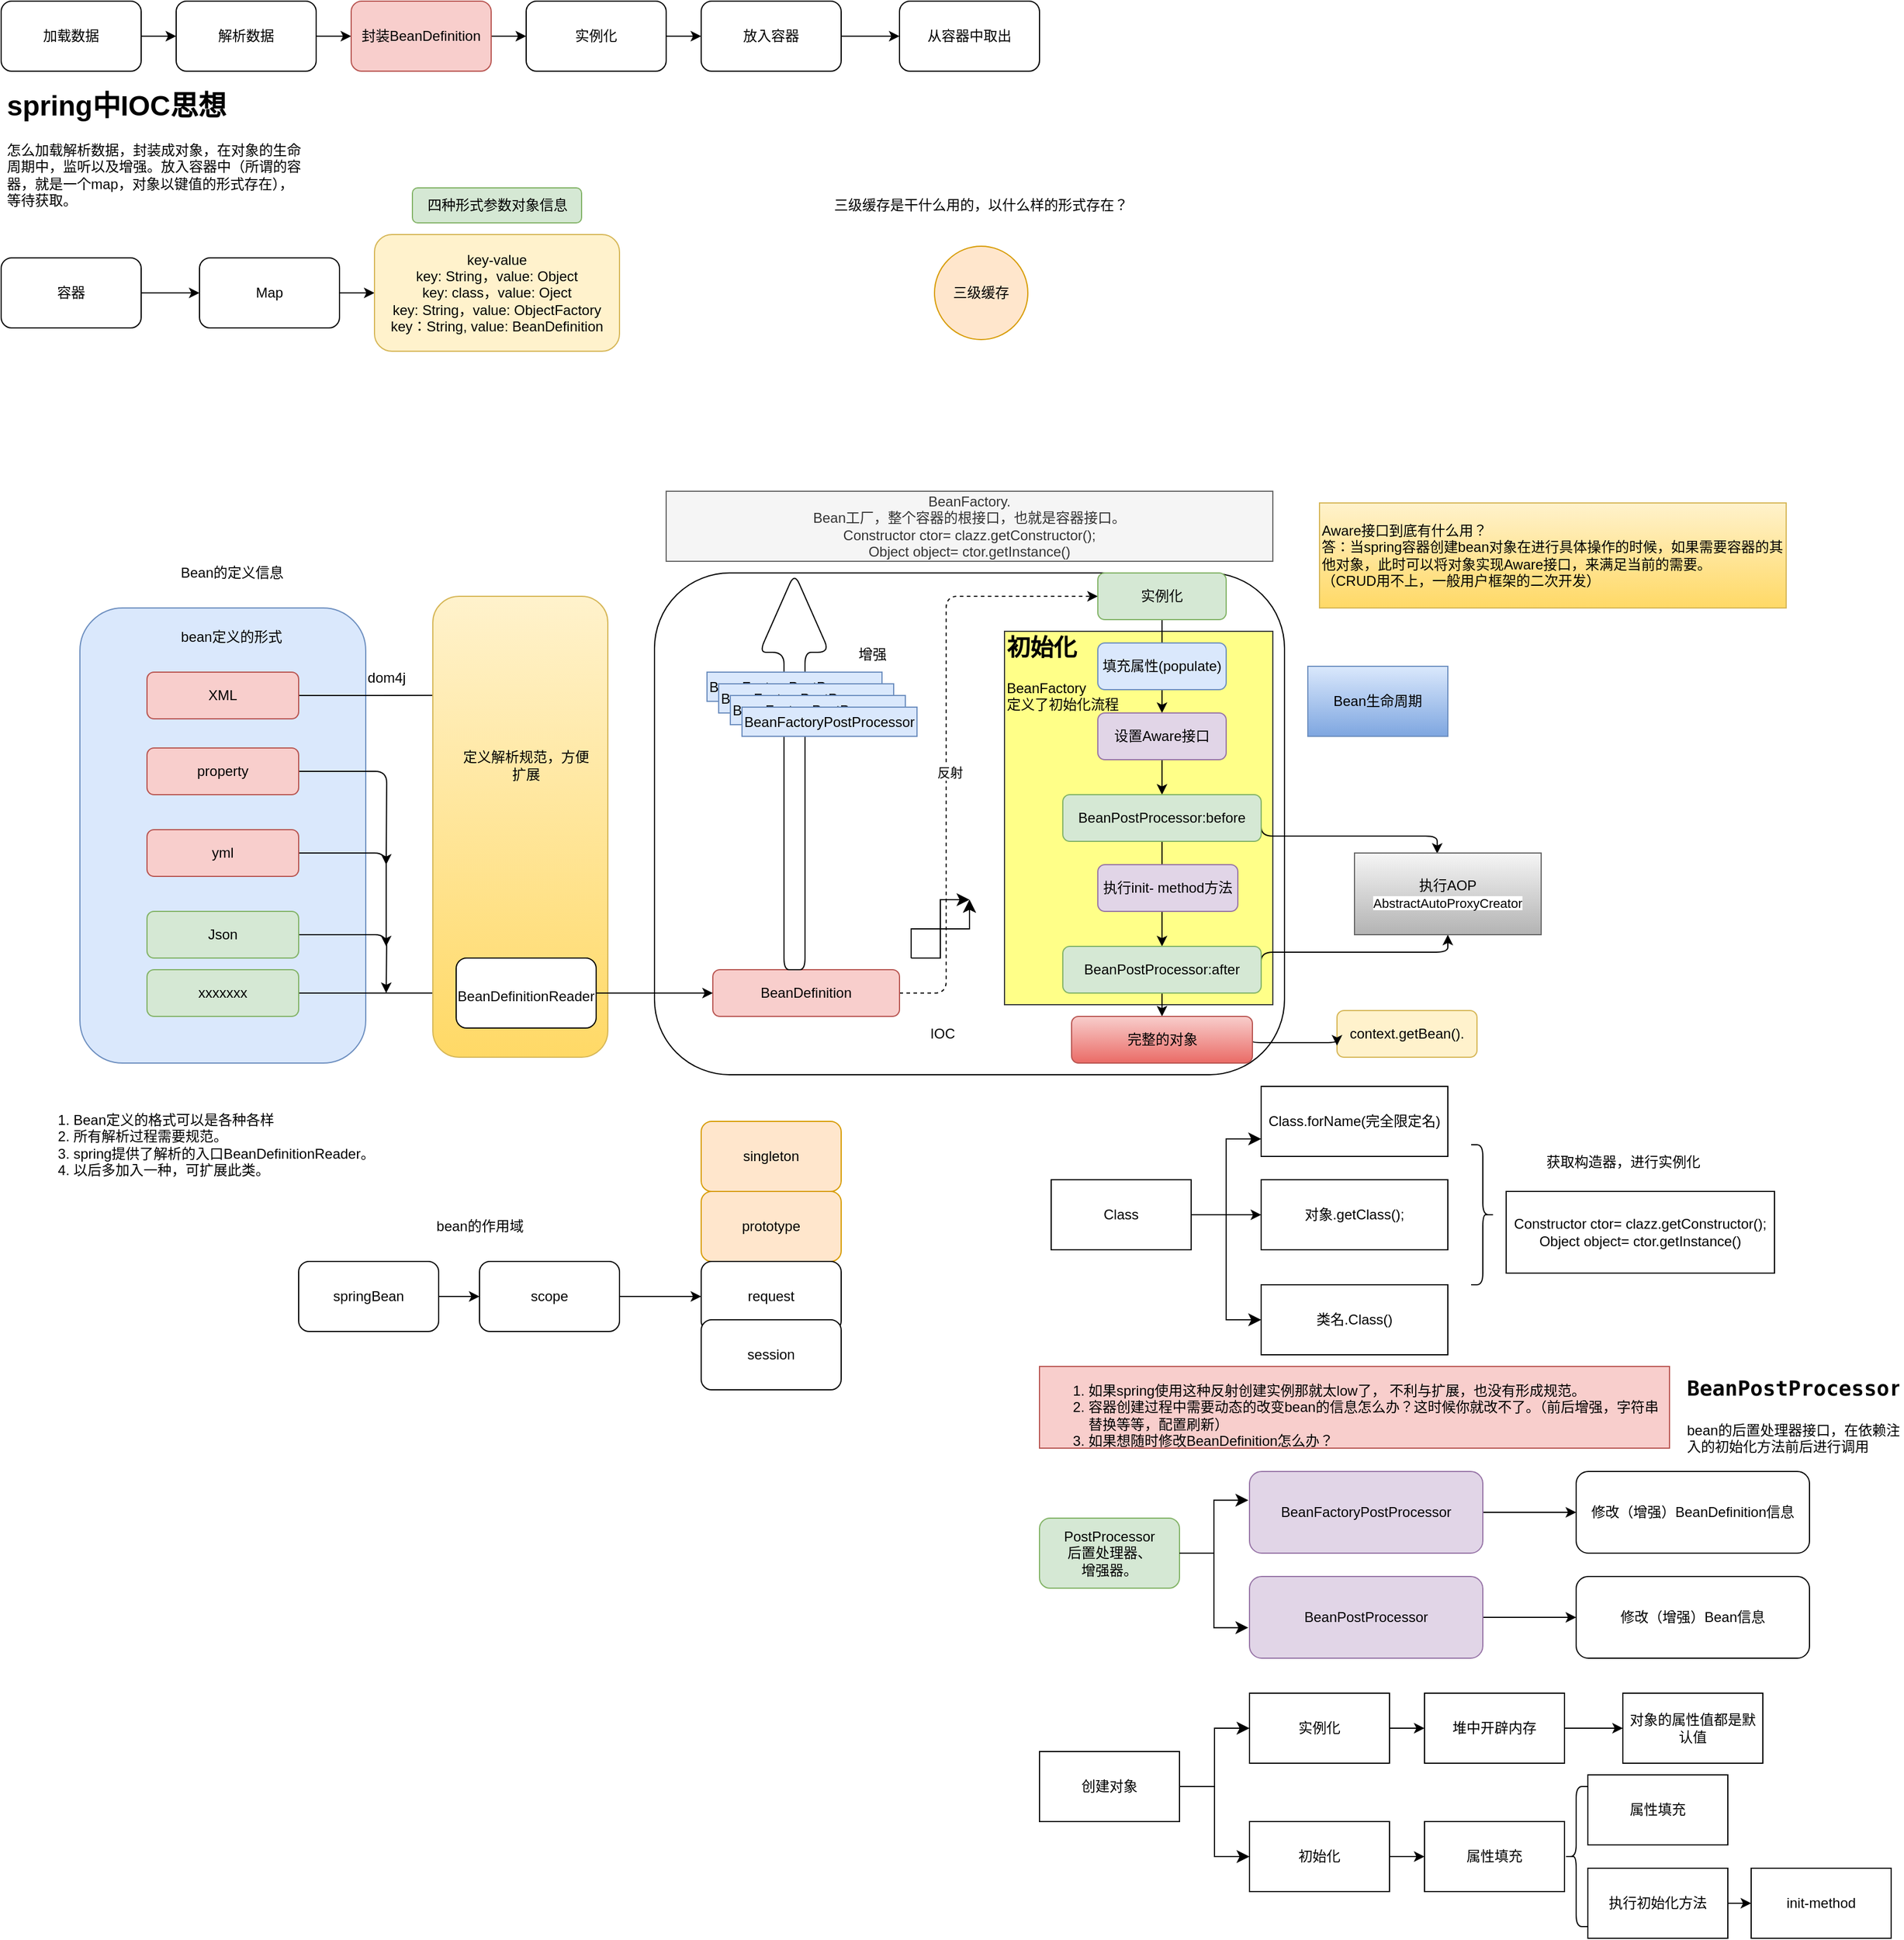 <mxfile version="21.1.1" type="github">
  <diagram id="C5RBs43oDa-KdzZeNtuy" name="Page-1">
    <mxGraphModel dx="1401" dy="937" grid="1" gridSize="10" guides="1" tooltips="1" connect="1" arrows="1" fold="1" page="1" pageScale="1" pageWidth="1654" pageHeight="2336" math="0" shadow="0">
      <root>
        <mxCell id="WIyWlLk6GJQsqaUBKTNV-0" />
        <mxCell id="WIyWlLk6GJQsqaUBKTNV-1" parent="WIyWlLk6GJQsqaUBKTNV-0" />
        <mxCell id="brJTGo-iU788ZS12ijNm-33" value="" style="rounded=1;whiteSpace=wrap;html=1;shadow=0;" vertex="1" parent="WIyWlLk6GJQsqaUBKTNV-1">
          <mxGeometry x="580" y="540" width="540" height="430" as="geometry" />
        </mxCell>
        <mxCell id="brJTGo-iU788ZS12ijNm-305" value="&lt;div style=&quot;line-height: 120%;&quot;&gt;&lt;b style=&quot;background-color: initial;&quot;&gt;&lt;font style=&quot;font-size: 20px;&quot;&gt;初始化&lt;/font&gt;&lt;/b&gt;&lt;/div&gt;&lt;div style=&quot;line-height: 120%;&quot;&gt;&lt;br&gt;&lt;/div&gt;&lt;div style=&quot;line-height: 120%;&quot;&gt;BeanFactory&lt;b style=&quot;background-color: initial;&quot;&gt;&lt;font style=&quot;font-size: 20px;&quot;&gt;&lt;br&gt;&lt;/font&gt;&lt;/b&gt;&lt;/div&gt;&lt;div style=&quot;line-height: 120%;&quot;&gt;定义了初始化流程&lt;/div&gt;" style="rounded=0;whiteSpace=wrap;html=1;fillColor=#ffff88;strokeColor=#36393d;align=left;horizontal=1;verticalAlign=top;" vertex="1" parent="WIyWlLk6GJQsqaUBKTNV-1">
          <mxGeometry x="880" y="590" width="230" height="320" as="geometry" />
        </mxCell>
        <mxCell id="brJTGo-iU788ZS12ijNm-44" value="" style="rounded=1;whiteSpace=wrap;html=1;fillColor=#dae8fc;strokeColor=#6c8ebf;arcSize=15;shadow=0;" vertex="1" parent="WIyWlLk6GJQsqaUBKTNV-1">
          <mxGeometry x="87.5" y="570" width="245" height="390" as="geometry" />
        </mxCell>
        <mxCell id="brJTGo-iU788ZS12ijNm-16" style="edgeStyle=orthogonalEdgeStyle;rounded=1;orthogonalLoop=1;jettySize=auto;html=1;exitX=1;exitY=0.5;exitDx=0;exitDy=0;entryX=0;entryY=0.5;entryDx=0;entryDy=0;" edge="1" parent="WIyWlLk6GJQsqaUBKTNV-1" source="brJTGo-iU788ZS12ijNm-10" target="brJTGo-iU788ZS12ijNm-11">
          <mxGeometry relative="1" as="geometry" />
        </mxCell>
        <mxCell id="brJTGo-iU788ZS12ijNm-10" value="加载数据" style="rounded=1;whiteSpace=wrap;html=1;" vertex="1" parent="WIyWlLk6GJQsqaUBKTNV-1">
          <mxGeometry x="20" y="50" width="120" height="60" as="geometry" />
        </mxCell>
        <mxCell id="brJTGo-iU788ZS12ijNm-17" style="edgeStyle=orthogonalEdgeStyle;rounded=1;orthogonalLoop=1;jettySize=auto;html=1;exitX=1;exitY=0.5;exitDx=0;exitDy=0;entryX=0;entryY=0.5;entryDx=0;entryDy=0;" edge="1" parent="WIyWlLk6GJQsqaUBKTNV-1" source="brJTGo-iU788ZS12ijNm-11" target="brJTGo-iU788ZS12ijNm-12">
          <mxGeometry relative="1" as="geometry" />
        </mxCell>
        <mxCell id="brJTGo-iU788ZS12ijNm-11" value="解析数据" style="rounded=1;whiteSpace=wrap;html=1;" vertex="1" parent="WIyWlLk6GJQsqaUBKTNV-1">
          <mxGeometry x="170" y="50" width="120" height="60" as="geometry" />
        </mxCell>
        <mxCell id="brJTGo-iU788ZS12ijNm-18" style="edgeStyle=orthogonalEdgeStyle;rounded=1;orthogonalLoop=1;jettySize=auto;html=1;exitX=1;exitY=0.5;exitDx=0;exitDy=0;entryX=0;entryY=0.5;entryDx=0;entryDy=0;" edge="1" parent="WIyWlLk6GJQsqaUBKTNV-1" source="brJTGo-iU788ZS12ijNm-12" target="brJTGo-iU788ZS12ijNm-13">
          <mxGeometry relative="1" as="geometry" />
        </mxCell>
        <mxCell id="brJTGo-iU788ZS12ijNm-12" value="封装BeanDefinition" style="rounded=1;whiteSpace=wrap;html=1;fillColor=#f8cecc;strokeColor=#b85450;" vertex="1" parent="WIyWlLk6GJQsqaUBKTNV-1">
          <mxGeometry x="320" y="50" width="120" height="60" as="geometry" />
        </mxCell>
        <mxCell id="brJTGo-iU788ZS12ijNm-19" style="edgeStyle=orthogonalEdgeStyle;rounded=1;orthogonalLoop=1;jettySize=auto;html=1;exitX=1;exitY=0.5;exitDx=0;exitDy=0;entryX=0;entryY=0.5;entryDx=0;entryDy=0;" edge="1" parent="WIyWlLk6GJQsqaUBKTNV-1" source="brJTGo-iU788ZS12ijNm-13" target="brJTGo-iU788ZS12ijNm-14">
          <mxGeometry relative="1" as="geometry" />
        </mxCell>
        <mxCell id="brJTGo-iU788ZS12ijNm-13" value="实例化" style="rounded=1;whiteSpace=wrap;html=1;" vertex="1" parent="WIyWlLk6GJQsqaUBKTNV-1">
          <mxGeometry x="470" y="50" width="120" height="60" as="geometry" />
        </mxCell>
        <mxCell id="brJTGo-iU788ZS12ijNm-20" style="edgeStyle=orthogonalEdgeStyle;rounded=1;orthogonalLoop=1;jettySize=auto;html=1;exitX=1;exitY=0.5;exitDx=0;exitDy=0;entryX=0;entryY=0.5;entryDx=0;entryDy=0;" edge="1" parent="WIyWlLk6GJQsqaUBKTNV-1" source="brJTGo-iU788ZS12ijNm-14" target="brJTGo-iU788ZS12ijNm-15">
          <mxGeometry relative="1" as="geometry" />
        </mxCell>
        <mxCell id="brJTGo-iU788ZS12ijNm-14" value="放入容器&lt;br&gt;" style="rounded=1;whiteSpace=wrap;html=1;" vertex="1" parent="WIyWlLk6GJQsqaUBKTNV-1">
          <mxGeometry x="620" y="50" width="120" height="60" as="geometry" />
        </mxCell>
        <mxCell id="brJTGo-iU788ZS12ijNm-15" value="从容器中取出" style="rounded=1;whiteSpace=wrap;html=1;" vertex="1" parent="WIyWlLk6GJQsqaUBKTNV-1">
          <mxGeometry x="790" y="50" width="120" height="60" as="geometry" />
        </mxCell>
        <mxCell id="brJTGo-iU788ZS12ijNm-23" value="&lt;h1&gt;spring中IOC思想&lt;/h1&gt;&lt;p&gt;怎么加载解析数据，封装成对象，在对象的生命周期中，监听以及增强。放入容器中（所谓的容器，就是一个map，对象以键值的形式存在），等待获取。&lt;/p&gt;" style="text;html=1;strokeColor=none;fillColor=none;spacing=5;spacingTop=-20;whiteSpace=wrap;overflow=hidden;rounded=1;" vertex="1" parent="WIyWlLk6GJQsqaUBKTNV-1">
          <mxGeometry x="20" y="120" width="260" height="130" as="geometry" />
        </mxCell>
        <mxCell id="brJTGo-iU788ZS12ijNm-28" style="edgeStyle=orthogonalEdgeStyle;rounded=1;orthogonalLoop=1;jettySize=auto;html=1;exitX=1;exitY=0.5;exitDx=0;exitDy=0;" edge="1" parent="WIyWlLk6GJQsqaUBKTNV-1" source="brJTGo-iU788ZS12ijNm-24" target="brJTGo-iU788ZS12ijNm-25">
          <mxGeometry relative="1" as="geometry" />
        </mxCell>
        <mxCell id="brJTGo-iU788ZS12ijNm-24" value="容器" style="rounded=1;whiteSpace=wrap;html=1;" vertex="1" parent="WIyWlLk6GJQsqaUBKTNV-1">
          <mxGeometry x="20" y="270" width="120" height="60" as="geometry" />
        </mxCell>
        <mxCell id="brJTGo-iU788ZS12ijNm-29" style="edgeStyle=orthogonalEdgeStyle;rounded=1;orthogonalLoop=1;jettySize=auto;html=1;exitX=1;exitY=0.5;exitDx=0;exitDy=0;entryX=0;entryY=0.5;entryDx=0;entryDy=0;" edge="1" parent="WIyWlLk6GJQsqaUBKTNV-1" source="brJTGo-iU788ZS12ijNm-25" target="brJTGo-iU788ZS12ijNm-26">
          <mxGeometry relative="1" as="geometry" />
        </mxCell>
        <mxCell id="brJTGo-iU788ZS12ijNm-25" value="Map" style="rounded=1;whiteSpace=wrap;html=1;" vertex="1" parent="WIyWlLk6GJQsqaUBKTNV-1">
          <mxGeometry x="190" y="270" width="120" height="60" as="geometry" />
        </mxCell>
        <mxCell id="brJTGo-iU788ZS12ijNm-26" value="key-value&lt;br&gt;key: String，value: Object&lt;br&gt;key: class，value: Oject&lt;br&gt;key: String，value: ObjectFactory&lt;br&gt;key：String, value: BeanDefinition" style="rounded=1;whiteSpace=wrap;html=1;fillColor=#fff2cc;strokeColor=#d6b656;" vertex="1" parent="WIyWlLk6GJQsqaUBKTNV-1">
          <mxGeometry x="340" y="250" width="210" height="100" as="geometry" />
        </mxCell>
        <mxCell id="brJTGo-iU788ZS12ijNm-27" value="四种形式参数对象信息" style="text;html=1;strokeColor=#82b366;fillColor=#d5e8d4;align=center;verticalAlign=middle;whiteSpace=wrap;rounded=1;" vertex="1" parent="WIyWlLk6GJQsqaUBKTNV-1">
          <mxGeometry x="372.5" y="210" width="145" height="30" as="geometry" />
        </mxCell>
        <mxCell id="brJTGo-iU788ZS12ijNm-30" value="三级缓存" style="ellipse;whiteSpace=wrap;html=1;aspect=fixed;fillColor=#ffe6cc;strokeColor=#d79b00;rounded=1;" vertex="1" parent="WIyWlLk6GJQsqaUBKTNV-1">
          <mxGeometry x="820" y="260" width="80" height="80" as="geometry" />
        </mxCell>
        <mxCell id="brJTGo-iU788ZS12ijNm-31" value="三级缓存是干什么用的，以什么样的形式存在？" style="text;html=1;strokeColor=none;fillColor=none;align=center;verticalAlign=middle;whiteSpace=wrap;rounded=1;" vertex="1" parent="WIyWlLk6GJQsqaUBKTNV-1">
          <mxGeometry x="700" y="200" width="320" height="50" as="geometry" />
        </mxCell>
        <mxCell id="brJTGo-iU788ZS12ijNm-34" value="IOC" style="text;html=1;strokeColor=none;fillColor=none;align=center;verticalAlign=middle;whiteSpace=wrap;rounded=1;strokeWidth=3;shadow=0;" vertex="1" parent="WIyWlLk6GJQsqaUBKTNV-1">
          <mxGeometry x="797" y="920" width="60" height="30" as="geometry" />
        </mxCell>
        <mxCell id="brJTGo-iU788ZS12ijNm-35" style="edgeStyle=orthogonalEdgeStyle;rounded=1;orthogonalLoop=1;jettySize=auto;html=1;exitX=0.5;exitY=1;exitDx=0;exitDy=0;shadow=0;" edge="1" parent="WIyWlLk6GJQsqaUBKTNV-1" source="brJTGo-iU788ZS12ijNm-34" target="brJTGo-iU788ZS12ijNm-34">
          <mxGeometry relative="1" as="geometry" />
        </mxCell>
        <mxCell id="brJTGo-iU788ZS12ijNm-172" style="edgeStyle=orthogonalEdgeStyle;rounded=1;orthogonalLoop=1;jettySize=auto;html=1;entryX=0.071;entryY=0.215;entryDx=0;entryDy=0;entryPerimeter=0;" edge="1" parent="WIyWlLk6GJQsqaUBKTNV-1" source="brJTGo-iU788ZS12ijNm-36" target="brJTGo-iU788ZS12ijNm-48">
          <mxGeometry relative="1" as="geometry" />
        </mxCell>
        <mxCell id="brJTGo-iU788ZS12ijNm-36" value="XML" style="rounded=1;whiteSpace=wrap;html=1;fillColor=#f8cecc;strokeColor=#b85450;shadow=0;" vertex="1" parent="WIyWlLk6GJQsqaUBKTNV-1">
          <mxGeometry x="145" y="625" width="130" height="40" as="geometry" />
        </mxCell>
        <mxCell id="brJTGo-iU788ZS12ijNm-37" value="Bean的定义信息" style="text;html=1;strokeColor=none;fillColor=none;align=center;verticalAlign=middle;whiteSpace=wrap;rounded=1;shadow=0;" vertex="1" parent="WIyWlLk6GJQsqaUBKTNV-1">
          <mxGeometry x="167.5" y="530" width="100" height="20" as="geometry" />
        </mxCell>
        <mxCell id="brJTGo-iU788ZS12ijNm-176" style="edgeStyle=orthogonalEdgeStyle;rounded=1;orthogonalLoop=1;jettySize=auto;html=1;exitX=1;exitY=0.5;exitDx=0;exitDy=0;" edge="1" parent="WIyWlLk6GJQsqaUBKTNV-1" source="brJTGo-iU788ZS12ijNm-40">
          <mxGeometry relative="1" as="geometry">
            <mxPoint x="350" y="790.0" as="targetPoint" />
          </mxGeometry>
        </mxCell>
        <mxCell id="brJTGo-iU788ZS12ijNm-40" value="property" style="rounded=1;whiteSpace=wrap;html=1;fillColor=#f8cecc;strokeColor=#b85450;shadow=0;" vertex="1" parent="WIyWlLk6GJQsqaUBKTNV-1">
          <mxGeometry x="145" y="690" width="130" height="40" as="geometry" />
        </mxCell>
        <mxCell id="brJTGo-iU788ZS12ijNm-175" style="edgeStyle=orthogonalEdgeStyle;rounded=1;orthogonalLoop=1;jettySize=auto;html=1;exitX=1;exitY=0.5;exitDx=0;exitDy=0;" edge="1" parent="WIyWlLk6GJQsqaUBKTNV-1" source="brJTGo-iU788ZS12ijNm-41">
          <mxGeometry relative="1" as="geometry">
            <mxPoint x="350" y="860" as="targetPoint" />
            <Array as="points">
              <mxPoint x="350" y="780" />
            </Array>
          </mxGeometry>
        </mxCell>
        <mxCell id="brJTGo-iU788ZS12ijNm-41" value="yml" style="rounded=1;whiteSpace=wrap;html=1;fillColor=#f8cecc;strokeColor=#b85450;shadow=0;" vertex="1" parent="WIyWlLk6GJQsqaUBKTNV-1">
          <mxGeometry x="145" y="760" width="130" height="40" as="geometry" />
        </mxCell>
        <mxCell id="brJTGo-iU788ZS12ijNm-174" style="edgeStyle=orthogonalEdgeStyle;rounded=1;orthogonalLoop=1;jettySize=auto;html=1;" edge="1" parent="WIyWlLk6GJQsqaUBKTNV-1" source="brJTGo-iU788ZS12ijNm-42">
          <mxGeometry relative="1" as="geometry">
            <mxPoint x="350" y="900" as="targetPoint" />
          </mxGeometry>
        </mxCell>
        <mxCell id="brJTGo-iU788ZS12ijNm-42" value="Json" style="rounded=1;whiteSpace=wrap;html=1;fillColor=#d5e8d4;strokeColor=#82b366;shadow=0;" vertex="1" parent="WIyWlLk6GJQsqaUBKTNV-1">
          <mxGeometry x="145" y="830" width="130" height="40" as="geometry" />
        </mxCell>
        <mxCell id="brJTGo-iU788ZS12ijNm-45" value="bean定义的形式" style="text;html=1;strokeColor=none;fillColor=none;align=center;verticalAlign=middle;whiteSpace=wrap;rounded=1;shadow=0;" vertex="1" parent="WIyWlLk6GJQsqaUBKTNV-1">
          <mxGeometry x="160" y="590" width="115" height="10" as="geometry" />
        </mxCell>
        <mxCell id="brJTGo-iU788ZS12ijNm-181" style="edgeStyle=orthogonalEdgeStyle;rounded=1;orthogonalLoop=1;jettySize=auto;html=1;exitX=1;exitY=0.5;exitDx=0;exitDy=0;" edge="1" parent="WIyWlLk6GJQsqaUBKTNV-1" source="brJTGo-iU788ZS12ijNm-46" target="brJTGo-iU788ZS12ijNm-69">
          <mxGeometry relative="1" as="geometry" />
        </mxCell>
        <mxCell id="brJTGo-iU788ZS12ijNm-46" value="xxxxxxx" style="rounded=1;whiteSpace=wrap;html=1;fillColor=#d5e8d4;strokeColor=#82b366;shadow=0;" vertex="1" parent="WIyWlLk6GJQsqaUBKTNV-1">
          <mxGeometry x="145" y="880" width="130" height="40" as="geometry" />
        </mxCell>
        <mxCell id="brJTGo-iU788ZS12ijNm-184" style="edgeStyle=orthogonalEdgeStyle;rounded=1;orthogonalLoop=1;jettySize=auto;html=1;exitX=1;exitY=0.5;exitDx=0;exitDy=0;entryX=0;entryY=0.5;entryDx=0;entryDy=0;dashed=1;" edge="1" parent="WIyWlLk6GJQsqaUBKTNV-1" source="brJTGo-iU788ZS12ijNm-47" target="brJTGo-iU788ZS12ijNm-183">
          <mxGeometry relative="1" as="geometry">
            <Array as="points">
              <mxPoint x="830" y="900" />
              <mxPoint x="830" y="560" />
            </Array>
          </mxGeometry>
        </mxCell>
        <mxCell id="brJTGo-iU788ZS12ijNm-185" value="反射" style="edgeLabel;html=1;align=center;verticalAlign=middle;resizable=0;points=[];rounded=1;" vertex="1" connectable="0" parent="brJTGo-iU788ZS12ijNm-184">
          <mxGeometry x="-0.1" y="-3" relative="1" as="geometry">
            <mxPoint as="offset" />
          </mxGeometry>
        </mxCell>
        <mxCell id="brJTGo-iU788ZS12ijNm-47" value="BeanDefinition" style="rounded=1;whiteSpace=wrap;html=1;shadow=0;fillColor=#f8cecc;strokeColor=#b85450;" vertex="1" parent="WIyWlLk6GJQsqaUBKTNV-1">
          <mxGeometry x="630" y="880" width="160" height="40" as="geometry" />
        </mxCell>
        <mxCell id="brJTGo-iU788ZS12ijNm-48" value="" style="rounded=1;whiteSpace=wrap;html=1;shadow=0;fillColor=#fff2cc;gradientColor=#ffd966;strokeColor=#d6b656;" vertex="1" parent="WIyWlLk6GJQsqaUBKTNV-1">
          <mxGeometry x="390" y="560" width="150" height="395" as="geometry" />
        </mxCell>
        <mxCell id="brJTGo-iU788ZS12ijNm-49" value="定义解析规范，方便扩展" style="text;html=1;strokeColor=none;fillColor=none;align=center;verticalAlign=middle;whiteSpace=wrap;rounded=1;shadow=0;" vertex="1" parent="WIyWlLk6GJQsqaUBKTNV-1">
          <mxGeometry x="410" y="690" width="120" height="30" as="geometry" />
        </mxCell>
        <mxCell id="brJTGo-iU788ZS12ijNm-177" style="edgeStyle=orthogonalEdgeStyle;rounded=1;orthogonalLoop=1;jettySize=auto;html=1;exitX=1;exitY=0.5;exitDx=0;exitDy=0;" edge="1" parent="WIyWlLk6GJQsqaUBKTNV-1" source="brJTGo-iU788ZS12ijNm-69" target="brJTGo-iU788ZS12ijNm-47">
          <mxGeometry relative="1" as="geometry" />
        </mxCell>
        <mxCell id="brJTGo-iU788ZS12ijNm-69" value="&lt;div style=&quot;background-color: rgb(255, 255, 255);&quot;&gt;&lt;pre style=&quot;&quot;&gt;&lt;pre style=&quot;border-color: var(--border-color);&quot;&gt;&lt;font face=&quot;Helvetica&quot; color=&quot;#080808&quot;&gt;BeanDefinitionReader&lt;/font&gt;&lt;font face=&quot;JetBrains Mono, monospace&quot; color=&quot;#080808&quot;&gt;&lt;span style=&quot;font-size: 13.5pt;&quot;&gt;&lt;br&gt;&lt;/span&gt;&lt;/font&gt;&lt;/pre&gt;&lt;/pre&gt;&lt;/div&gt;" style="rounded=1;whiteSpace=wrap;html=1;shadow=0;" vertex="1" parent="WIyWlLk6GJQsqaUBKTNV-1">
          <mxGeometry x="410" y="870" width="120" height="60" as="geometry" />
        </mxCell>
        <mxCell id="brJTGo-iU788ZS12ijNm-76" value="&lt;ol&gt;&lt;li&gt;Bean定义的格式可以是各种各样&lt;/li&gt;&lt;li&gt;所有解析过程需要规范。&lt;/li&gt;&lt;li&gt;spring提供了解析的入口BeanDefinitionReader。&lt;/li&gt;&lt;li&gt;以后多加入一种，可扩展此类。&lt;/li&gt;&lt;/ol&gt;" style="text;html=1;strokeColor=none;fillColor=none;align=left;verticalAlign=middle;whiteSpace=wrap;rounded=1;" vertex="1" parent="WIyWlLk6GJQsqaUBKTNV-1">
          <mxGeometry x="40" y="980" width="310" height="100" as="geometry" />
        </mxCell>
        <mxCell id="brJTGo-iU788ZS12ijNm-178" value="dom4j" style="text;html=1;align=center;verticalAlign=middle;resizable=0;points=[];autosize=1;strokeColor=none;fillColor=none;rounded=1;" vertex="1" parent="WIyWlLk6GJQsqaUBKTNV-1">
          <mxGeometry x="320" y="615" width="60" height="30" as="geometry" />
        </mxCell>
        <mxCell id="brJTGo-iU788ZS12ijNm-275" value="" style="edgeStyle=elbowEdgeStyle;rounded=1;orthogonalLoop=1;jettySize=auto;elbow=vertical;html=1;" edge="1" parent="WIyWlLk6GJQsqaUBKTNV-1" source="brJTGo-iU788ZS12ijNm-183" target="brJTGo-iU788ZS12ijNm-273">
          <mxGeometry relative="1" as="geometry" />
        </mxCell>
        <mxCell id="brJTGo-iU788ZS12ijNm-183" value="实例化" style="rounded=1;whiteSpace=wrap;html=1;fillColor=#d5e8d4;strokeColor=#82b366;" vertex="1" parent="WIyWlLk6GJQsqaUBKTNV-1">
          <mxGeometry x="960" y="540" width="110" height="40" as="geometry" />
        </mxCell>
        <mxCell id="brJTGo-iU788ZS12ijNm-188" value="" style="edgeStyle=orthogonalEdgeStyle;rounded=1;orthogonalLoop=1;jettySize=auto;html=1;" edge="1" parent="WIyWlLk6GJQsqaUBKTNV-1" source="brJTGo-iU788ZS12ijNm-186" target="brJTGo-iU788ZS12ijNm-187">
          <mxGeometry relative="1" as="geometry" />
        </mxCell>
        <mxCell id="brJTGo-iU788ZS12ijNm-186" value="springBean" style="rounded=1;whiteSpace=wrap;html=1;" vertex="1" parent="WIyWlLk6GJQsqaUBKTNV-1">
          <mxGeometry x="275" y="1130" width="120" height="60" as="geometry" />
        </mxCell>
        <mxCell id="brJTGo-iU788ZS12ijNm-198" value="" style="edgeStyle=elbowEdgeStyle;rounded=1;orthogonalLoop=1;jettySize=auto;elbow=vertical;html=1;" edge="1" parent="WIyWlLk6GJQsqaUBKTNV-1" source="brJTGo-iU788ZS12ijNm-187" target="brJTGo-iU788ZS12ijNm-193">
          <mxGeometry relative="1" as="geometry" />
        </mxCell>
        <mxCell id="brJTGo-iU788ZS12ijNm-187" value="scope" style="rounded=1;whiteSpace=wrap;html=1;" vertex="1" parent="WIyWlLk6GJQsqaUBKTNV-1">
          <mxGeometry x="430" y="1130" width="120" height="60" as="geometry" />
        </mxCell>
        <mxCell id="brJTGo-iU788ZS12ijNm-189" value="singleton" style="rounded=1;whiteSpace=wrap;html=1;fillColor=#ffe6cc;strokeColor=#d79b00;" vertex="1" parent="WIyWlLk6GJQsqaUBKTNV-1">
          <mxGeometry x="620" y="1010" width="120" height="60" as="geometry" />
        </mxCell>
        <mxCell id="brJTGo-iU788ZS12ijNm-191" value="prototype" style="rounded=1;whiteSpace=wrap;html=1;fillColor=#ffe6cc;strokeColor=#d79b00;" vertex="1" parent="WIyWlLk6GJQsqaUBKTNV-1">
          <mxGeometry x="620" y="1070" width="120" height="60" as="geometry" />
        </mxCell>
        <mxCell id="brJTGo-iU788ZS12ijNm-193" value="request" style="rounded=1;whiteSpace=wrap;html=1;" vertex="1" parent="WIyWlLk6GJQsqaUBKTNV-1">
          <mxGeometry x="620" y="1130" width="120" height="60" as="geometry" />
        </mxCell>
        <mxCell id="brJTGo-iU788ZS12ijNm-196" value="session" style="rounded=1;whiteSpace=wrap;html=1;" vertex="1" parent="WIyWlLk6GJQsqaUBKTNV-1">
          <mxGeometry x="620" y="1180" width="120" height="60" as="geometry" />
        </mxCell>
        <mxCell id="brJTGo-iU788ZS12ijNm-200" value="bean的作用域" style="text;html=1;align=center;verticalAlign=middle;resizable=0;points=[];autosize=1;strokeColor=none;fillColor=none;rounded=1;" vertex="1" parent="WIyWlLk6GJQsqaUBKTNV-1">
          <mxGeometry x="380" y="1085" width="100" height="30" as="geometry" />
        </mxCell>
        <mxCell id="brJTGo-iU788ZS12ijNm-213" value="BeanFactory.&lt;br&gt;Bean工厂，整个容器的根接口，也就是容器接口。&lt;br&gt;Constructor ctor= clazz.getConstructor();&lt;br style=&quot;border-color: var(--border-color);&quot;&gt;Object object= ctor.getInstance()" style="rounded=0;whiteSpace=wrap;html=1;fillColor=#f5f5f5;strokeColor=#666666;fontColor=#333333;" vertex="1" parent="WIyWlLk6GJQsqaUBKTNV-1">
          <mxGeometry x="590" y="470" width="520" height="60" as="geometry" />
        </mxCell>
        <mxCell id="brJTGo-iU788ZS12ijNm-215" value="" style="group" vertex="1" connectable="0" parent="WIyWlLk6GJQsqaUBKTNV-1">
          <mxGeometry x="910" y="980" width="630" height="310" as="geometry" />
        </mxCell>
        <mxCell id="brJTGo-iU788ZS12ijNm-204" value="Class.forName(完全限定名)" style="rounded=0;whiteSpace=wrap;html=1;" vertex="1" parent="brJTGo-iU788ZS12ijNm-215">
          <mxGeometry x="190" width="160" height="60" as="geometry" />
        </mxCell>
        <mxCell id="brJTGo-iU788ZS12ijNm-216" value="" style="group" vertex="1" connectable="0" parent="brJTGo-iU788ZS12ijNm-215">
          <mxGeometry y="50" width="630" height="260" as="geometry" />
        </mxCell>
        <mxCell id="brJTGo-iU788ZS12ijNm-201" value="Class" style="rounded=0;whiteSpace=wrap;html=1;" vertex="1" parent="brJTGo-iU788ZS12ijNm-216">
          <mxGeometry x="10" y="30" width="120" height="60" as="geometry" />
        </mxCell>
        <mxCell id="brJTGo-iU788ZS12ijNm-202" value="类名.Class()" style="rounded=0;whiteSpace=wrap;html=1;" vertex="1" parent="brJTGo-iU788ZS12ijNm-216">
          <mxGeometry x="190" y="120" width="160" height="60" as="geometry" />
        </mxCell>
        <mxCell id="brJTGo-iU788ZS12ijNm-203" value="对象.getClass();" style="rounded=0;whiteSpace=wrap;html=1;" vertex="1" parent="brJTGo-iU788ZS12ijNm-216">
          <mxGeometry x="190" y="30" width="160" height="60" as="geometry" />
        </mxCell>
        <mxCell id="brJTGo-iU788ZS12ijNm-205" style="edgeStyle=elbowEdgeStyle;rounded=1;orthogonalLoop=1;jettySize=auto;elbow=vertical;html=1;" edge="1" parent="brJTGo-iU788ZS12ijNm-216" source="brJTGo-iU788ZS12ijNm-201" target="brJTGo-iU788ZS12ijNm-203">
          <mxGeometry relative="1" as="geometry" />
        </mxCell>
        <mxCell id="brJTGo-iU788ZS12ijNm-206" value="" style="edgeStyle=elbowEdgeStyle;elbow=horizontal;endArrow=classic;html=1;curved=0;rounded=0;endSize=8;startSize=8;entryX=0;entryY=0.75;entryDx=0;entryDy=0;" edge="1" parent="brJTGo-iU788ZS12ijNm-216" target="brJTGo-iU788ZS12ijNm-204">
          <mxGeometry width="50" height="50" relative="1" as="geometry">
            <mxPoint x="130" y="60" as="sourcePoint" />
            <mxPoint x="180" y="10" as="targetPoint" />
          </mxGeometry>
        </mxCell>
        <mxCell id="brJTGo-iU788ZS12ijNm-207" value="" style="edgeStyle=elbowEdgeStyle;elbow=horizontal;endArrow=classic;html=1;curved=0;rounded=0;endSize=8;startSize=8;entryX=0;entryY=0.5;entryDx=0;entryDy=0;" edge="1" parent="brJTGo-iU788ZS12ijNm-216" target="brJTGo-iU788ZS12ijNm-202">
          <mxGeometry width="50" height="50" relative="1" as="geometry">
            <mxPoint x="130" y="60" as="sourcePoint" />
            <mxPoint x="180" y="10" as="targetPoint" />
          </mxGeometry>
        </mxCell>
        <mxCell id="brJTGo-iU788ZS12ijNm-208" value="" style="shape=curlyBracket;whiteSpace=wrap;html=1;rounded=1;flipH=1;labelPosition=right;verticalLabelPosition=middle;align=left;verticalAlign=middle;" vertex="1" parent="brJTGo-iU788ZS12ijNm-216">
          <mxGeometry x="370" width="20" height="120" as="geometry" />
        </mxCell>
        <mxCell id="brJTGo-iU788ZS12ijNm-209" value="Constructor ctor= clazz.getConstructor();&lt;br&gt;Object object= ctor.getInstance()" style="rounded=0;whiteSpace=wrap;html=1;" vertex="1" parent="brJTGo-iU788ZS12ijNm-216">
          <mxGeometry x="400" y="40" width="230" height="70" as="geometry" />
        </mxCell>
        <mxCell id="brJTGo-iU788ZS12ijNm-210" value="获取构造器，进行实例化" style="text;html=1;align=center;verticalAlign=middle;resizable=0;points=[];autosize=1;strokeColor=none;fillColor=none;" vertex="1" parent="brJTGo-iU788ZS12ijNm-216">
          <mxGeometry x="420" width="160" height="30" as="geometry" />
        </mxCell>
        <mxCell id="brJTGo-iU788ZS12ijNm-212" value="&lt;div style=&quot;&quot;&gt;&lt;br&gt;&lt;/div&gt;&lt;ol style=&quot;border-color: var(--border-color);&quot;&gt;&lt;li style=&quot;border-color: var(--border-color);&quot;&gt;如果spring使用这种反射创建实例那就太low了， 不利与扩展，也没有形成规范。&lt;/li&gt;&lt;li style=&quot;border-color: var(--border-color);&quot;&gt;容器创建过程中需要动态的改变bean的信息怎么办？这时候你就改不了。（前后增强，字符串替换等等，配置刷新）&lt;/li&gt;&lt;li style=&quot;border-color: var(--border-color);&quot;&gt;如果想随时修改BeanDefinition怎么办？&lt;/li&gt;&lt;/ol&gt;" style="rounded=0;whiteSpace=wrap;html=1;align=left;fillColor=#f8cecc;strokeColor=#b85450;" vertex="1" parent="brJTGo-iU788ZS12ijNm-216">
          <mxGeometry y="190" width="540" height="70" as="geometry" />
        </mxCell>
        <mxCell id="brJTGo-iU788ZS12ijNm-219" value="&lt;h1&gt;&lt;div style=&quot;background-color:#ffffff;color:#080808;font-family:&#39;JetBrains Mono&#39;,monospace;font-size:13.5pt;&quot;&gt;&lt;pre&gt;BeanPostProcessor&lt;/pre&gt;&lt;/div&gt;&lt;/h1&gt;&lt;p&gt;bean的后置处理器接口，在依赖注入的初始化方法前后进行调用&lt;/p&gt;" style="text;html=1;strokeColor=none;fillColor=none;spacing=5;spacingTop=-20;whiteSpace=wrap;overflow=hidden;rounded=0;" vertex="1" parent="WIyWlLk6GJQsqaUBKTNV-1">
          <mxGeometry x="1460" y="1220" width="190" height="120" as="geometry" />
        </mxCell>
        <mxCell id="brJTGo-iU788ZS12ijNm-222" value="PostProcessor&lt;br&gt;后置处理器、&lt;br&gt;增强器。" style="rounded=1;whiteSpace=wrap;html=1;fillColor=#d5e8d4;strokeColor=#82b366;" vertex="1" parent="WIyWlLk6GJQsqaUBKTNV-1">
          <mxGeometry x="910" y="1350" width="120" height="60" as="geometry" />
        </mxCell>
        <mxCell id="brJTGo-iU788ZS12ijNm-232" value="" style="edgeStyle=elbowEdgeStyle;rounded=1;orthogonalLoop=1;jettySize=auto;elbow=vertical;html=1;" edge="1" parent="WIyWlLk6GJQsqaUBKTNV-1" source="brJTGo-iU788ZS12ijNm-223" target="brJTGo-iU788ZS12ijNm-231">
          <mxGeometry relative="1" as="geometry" />
        </mxCell>
        <mxCell id="brJTGo-iU788ZS12ijNm-223" value="BeanFactoryPostProcessor&lt;br&gt;" style="rounded=1;whiteSpace=wrap;html=1;fillColor=#e1d5e7;strokeColor=#9673a6;" vertex="1" parent="WIyWlLk6GJQsqaUBKTNV-1">
          <mxGeometry x="1090" y="1310" width="200" height="70" as="geometry" />
        </mxCell>
        <mxCell id="brJTGo-iU788ZS12ijNm-234" value="" style="edgeStyle=elbowEdgeStyle;rounded=1;orthogonalLoop=1;jettySize=auto;elbow=vertical;html=1;" edge="1" parent="WIyWlLk6GJQsqaUBKTNV-1" source="brJTGo-iU788ZS12ijNm-224" target="brJTGo-iU788ZS12ijNm-233">
          <mxGeometry relative="1" as="geometry" />
        </mxCell>
        <mxCell id="brJTGo-iU788ZS12ijNm-224" value="BeanPostProcessor" style="rounded=1;whiteSpace=wrap;html=1;fillColor=#e1d5e7;strokeColor=#9673a6;" vertex="1" parent="WIyWlLk6GJQsqaUBKTNV-1">
          <mxGeometry x="1090" y="1400" width="200" height="70" as="geometry" />
        </mxCell>
        <mxCell id="brJTGo-iU788ZS12ijNm-227" value="" style="edgeStyle=elbowEdgeStyle;elbow=horizontal;endArrow=classic;html=1;curved=0;rounded=0;endSize=8;startSize=8;entryX=-0.005;entryY=0.352;entryDx=0;entryDy=0;entryPerimeter=0;" edge="1" parent="WIyWlLk6GJQsqaUBKTNV-1" target="brJTGo-iU788ZS12ijNm-223">
          <mxGeometry width="50" height="50" relative="1" as="geometry">
            <mxPoint x="1030" y="1380" as="sourcePoint" />
            <mxPoint x="1080" y="1330" as="targetPoint" />
          </mxGeometry>
        </mxCell>
        <mxCell id="brJTGo-iU788ZS12ijNm-228" value="" style="edgeStyle=elbowEdgeStyle;elbow=horizontal;endArrow=classic;html=1;curved=0;rounded=0;endSize=8;startSize=8;entryX=-0.005;entryY=0.626;entryDx=0;entryDy=0;entryPerimeter=0;" edge="1" parent="WIyWlLk6GJQsqaUBKTNV-1" target="brJTGo-iU788ZS12ijNm-224">
          <mxGeometry width="50" height="50" relative="1" as="geometry">
            <mxPoint x="1030" y="1380" as="sourcePoint" />
            <mxPoint x="1080" y="1330" as="targetPoint" />
          </mxGeometry>
        </mxCell>
        <mxCell id="brJTGo-iU788ZS12ijNm-231" value="修改（增强）BeanDefinition信息" style="rounded=1;whiteSpace=wrap;html=1;" vertex="1" parent="WIyWlLk6GJQsqaUBKTNV-1">
          <mxGeometry x="1370" y="1310" width="200" height="70" as="geometry" />
        </mxCell>
        <mxCell id="brJTGo-iU788ZS12ijNm-233" value="修改（增强）Bean信息" style="rounded=1;whiteSpace=wrap;html=1;" vertex="1" parent="WIyWlLk6GJQsqaUBKTNV-1">
          <mxGeometry x="1370" y="1400" width="200" height="70" as="geometry" />
        </mxCell>
        <mxCell id="brJTGo-iU788ZS12ijNm-238" value="" style="shape=singleArrow;direction=north;whiteSpace=wrap;html=1;rounded=1;" vertex="1" parent="WIyWlLk6GJQsqaUBKTNV-1">
          <mxGeometry x="670" y="540" width="60" height="340" as="geometry" />
        </mxCell>
        <mxCell id="brJTGo-iU788ZS12ijNm-244" value="BeanFactoryPostProcessor" style="rounded=0;whiteSpace=wrap;html=1;fillColor=#dae8fc;strokeColor=#6c8ebf;" vertex="1" parent="WIyWlLk6GJQsqaUBKTNV-1">
          <mxGeometry x="625" y="625" width="150" height="25" as="geometry" />
        </mxCell>
        <mxCell id="brJTGo-iU788ZS12ijNm-248" value="BeanFactoryPostProcessor" style="rounded=0;whiteSpace=wrap;html=1;fillColor=#dae8fc;strokeColor=#6c8ebf;" vertex="1" parent="WIyWlLk6GJQsqaUBKTNV-1">
          <mxGeometry x="635" y="635" width="150" height="25" as="geometry" />
        </mxCell>
        <mxCell id="brJTGo-iU788ZS12ijNm-249" value="BeanFactoryPostProcessor" style="rounded=0;whiteSpace=wrap;html=1;fillColor=#dae8fc;strokeColor=#6c8ebf;" vertex="1" parent="WIyWlLk6GJQsqaUBKTNV-1">
          <mxGeometry x="645" y="645" width="150" height="25" as="geometry" />
        </mxCell>
        <mxCell id="brJTGo-iU788ZS12ijNm-250" value="BeanFactoryPostProcessor" style="rounded=0;whiteSpace=wrap;html=1;fillColor=#dae8fc;strokeColor=#6c8ebf;" vertex="1" parent="WIyWlLk6GJQsqaUBKTNV-1">
          <mxGeometry x="655" y="655" width="150" height="25" as="geometry" />
        </mxCell>
        <mxCell id="brJTGo-iU788ZS12ijNm-251" value="增强" style="text;html=1;strokeColor=none;fillColor=none;align=center;verticalAlign=middle;whiteSpace=wrap;rounded=0;" vertex="1" parent="WIyWlLk6GJQsqaUBKTNV-1">
          <mxGeometry x="737" y="595" width="60" height="30" as="geometry" />
        </mxCell>
        <mxCell id="brJTGo-iU788ZS12ijNm-252" value="创建对象" style="rounded=0;whiteSpace=wrap;html=1;" vertex="1" parent="WIyWlLk6GJQsqaUBKTNV-1">
          <mxGeometry x="910" y="1550" width="120" height="60" as="geometry" />
        </mxCell>
        <mxCell id="brJTGo-iU788ZS12ijNm-259" value="" style="edgeStyle=elbowEdgeStyle;rounded=1;orthogonalLoop=1;jettySize=auto;elbow=vertical;html=1;" edge="1" parent="WIyWlLk6GJQsqaUBKTNV-1" source="brJTGo-iU788ZS12ijNm-254" target="brJTGo-iU788ZS12ijNm-258">
          <mxGeometry relative="1" as="geometry" />
        </mxCell>
        <mxCell id="brJTGo-iU788ZS12ijNm-254" value="实例化" style="rounded=0;whiteSpace=wrap;html=1;" vertex="1" parent="WIyWlLk6GJQsqaUBKTNV-1">
          <mxGeometry x="1090" y="1500" width="120" height="60" as="geometry" />
        </mxCell>
        <mxCell id="brJTGo-iU788ZS12ijNm-261" value="" style="edgeStyle=elbowEdgeStyle;rounded=1;orthogonalLoop=1;jettySize=auto;elbow=vertical;html=1;" edge="1" parent="WIyWlLk6GJQsqaUBKTNV-1" source="brJTGo-iU788ZS12ijNm-255" target="brJTGo-iU788ZS12ijNm-260">
          <mxGeometry relative="1" as="geometry" />
        </mxCell>
        <mxCell id="brJTGo-iU788ZS12ijNm-255" value="初始化" style="rounded=0;whiteSpace=wrap;html=1;" vertex="1" parent="WIyWlLk6GJQsqaUBKTNV-1">
          <mxGeometry x="1090" y="1610" width="120" height="60" as="geometry" />
        </mxCell>
        <mxCell id="brJTGo-iU788ZS12ijNm-256" value="" style="edgeStyle=elbowEdgeStyle;elbow=horizontal;endArrow=classic;html=1;curved=0;rounded=0;endSize=8;startSize=8;exitX=1;exitY=0.5;exitDx=0;exitDy=0;" edge="1" parent="WIyWlLk6GJQsqaUBKTNV-1" source="brJTGo-iU788ZS12ijNm-252">
          <mxGeometry width="50" height="50" relative="1" as="geometry">
            <mxPoint x="1040" y="1580" as="sourcePoint" />
            <mxPoint x="1090" y="1530" as="targetPoint" />
          </mxGeometry>
        </mxCell>
        <mxCell id="brJTGo-iU788ZS12ijNm-257" value="" style="edgeStyle=elbowEdgeStyle;elbow=horizontal;endArrow=classic;html=1;curved=0;rounded=0;endSize=8;startSize=8;exitX=1;exitY=0.5;exitDx=0;exitDy=0;" edge="1" parent="WIyWlLk6GJQsqaUBKTNV-1" source="brJTGo-iU788ZS12ijNm-252">
          <mxGeometry width="50" height="50" relative="1" as="geometry">
            <mxPoint x="1040" y="1690" as="sourcePoint" />
            <mxPoint x="1090" y="1640" as="targetPoint" />
          </mxGeometry>
        </mxCell>
        <mxCell id="brJTGo-iU788ZS12ijNm-263" value="" style="edgeStyle=elbowEdgeStyle;rounded=1;orthogonalLoop=1;jettySize=auto;elbow=vertical;html=1;" edge="1" parent="WIyWlLk6GJQsqaUBKTNV-1" source="brJTGo-iU788ZS12ijNm-258" target="brJTGo-iU788ZS12ijNm-262">
          <mxGeometry relative="1" as="geometry" />
        </mxCell>
        <mxCell id="brJTGo-iU788ZS12ijNm-258" value="堆中开辟内存" style="rounded=0;whiteSpace=wrap;html=1;" vertex="1" parent="WIyWlLk6GJQsqaUBKTNV-1">
          <mxGeometry x="1240" y="1500" width="120" height="60" as="geometry" />
        </mxCell>
        <mxCell id="brJTGo-iU788ZS12ijNm-260" value="属性填充" style="rounded=0;whiteSpace=wrap;html=1;" vertex="1" parent="WIyWlLk6GJQsqaUBKTNV-1">
          <mxGeometry x="1240" y="1610" width="120" height="60" as="geometry" />
        </mxCell>
        <mxCell id="brJTGo-iU788ZS12ijNm-262" value="对象的属性值都是默认值" style="rounded=0;whiteSpace=wrap;html=1;" vertex="1" parent="WIyWlLk6GJQsqaUBKTNV-1">
          <mxGeometry x="1410" y="1500" width="120" height="60" as="geometry" />
        </mxCell>
        <mxCell id="brJTGo-iU788ZS12ijNm-264" value="属性填充" style="rounded=0;whiteSpace=wrap;html=1;" vertex="1" parent="WIyWlLk6GJQsqaUBKTNV-1">
          <mxGeometry x="1380" y="1570" width="120" height="60" as="geometry" />
        </mxCell>
        <mxCell id="brJTGo-iU788ZS12ijNm-270" value="" style="edgeStyle=elbowEdgeStyle;rounded=1;orthogonalLoop=1;jettySize=auto;elbow=vertical;html=1;" edge="1" parent="WIyWlLk6GJQsqaUBKTNV-1" source="brJTGo-iU788ZS12ijNm-266" target="brJTGo-iU788ZS12ijNm-269">
          <mxGeometry relative="1" as="geometry" />
        </mxCell>
        <mxCell id="brJTGo-iU788ZS12ijNm-266" value="执行初始化方法" style="rounded=0;whiteSpace=wrap;html=1;" vertex="1" parent="WIyWlLk6GJQsqaUBKTNV-1">
          <mxGeometry x="1380" y="1650" width="120" height="60" as="geometry" />
        </mxCell>
        <mxCell id="brJTGo-iU788ZS12ijNm-268" value="" style="shape=curlyBracket;whiteSpace=wrap;html=1;rounded=1;labelPosition=left;verticalLabelPosition=middle;align=right;verticalAlign=middle;" vertex="1" parent="WIyWlLk6GJQsqaUBKTNV-1">
          <mxGeometry x="1360" y="1580" width="20" height="120" as="geometry" />
        </mxCell>
        <mxCell id="brJTGo-iU788ZS12ijNm-269" value="init-method" style="rounded=0;whiteSpace=wrap;html=1;" vertex="1" parent="WIyWlLk6GJQsqaUBKTNV-1">
          <mxGeometry x="1520" y="1650" width="120" height="60" as="geometry" />
        </mxCell>
        <mxCell id="brJTGo-iU788ZS12ijNm-272" value="填充属性(populate)" style="rounded=1;whiteSpace=wrap;html=1;fillColor=#dae8fc;strokeColor=#6c8ebf;" vertex="1" parent="WIyWlLk6GJQsqaUBKTNV-1">
          <mxGeometry x="960" y="600" width="110" height="40" as="geometry" />
        </mxCell>
        <mxCell id="brJTGo-iU788ZS12ijNm-276" value="" style="edgeStyle=elbowEdgeStyle;rounded=1;orthogonalLoop=1;jettySize=auto;elbow=vertical;html=1;" edge="1" parent="WIyWlLk6GJQsqaUBKTNV-1" source="brJTGo-iU788ZS12ijNm-273" target="brJTGo-iU788ZS12ijNm-274">
          <mxGeometry relative="1" as="geometry" />
        </mxCell>
        <mxCell id="brJTGo-iU788ZS12ijNm-273" value="设置Aware接口" style="rounded=1;whiteSpace=wrap;html=1;fillColor=#e1d5e7;strokeColor=#9673a6;" vertex="1" parent="WIyWlLk6GJQsqaUBKTNV-1">
          <mxGeometry x="960" y="660" width="110" height="40" as="geometry" />
        </mxCell>
        <mxCell id="brJTGo-iU788ZS12ijNm-281" style="edgeStyle=elbowEdgeStyle;rounded=1;orthogonalLoop=1;jettySize=auto;elbow=vertical;html=1;exitX=0.5;exitY=1;exitDx=0;exitDy=0;" edge="1" parent="WIyWlLk6GJQsqaUBKTNV-1" source="brJTGo-iU788ZS12ijNm-274" target="brJTGo-iU788ZS12ijNm-279">
          <mxGeometry relative="1" as="geometry" />
        </mxCell>
        <mxCell id="brJTGo-iU788ZS12ijNm-300" style="edgeStyle=elbowEdgeStyle;rounded=1;orthogonalLoop=1;jettySize=auto;elbow=vertical;html=1;exitX=1;exitY=0.5;exitDx=0;exitDy=0;entryX=0.443;entryY=0.008;entryDx=0;entryDy=0;entryPerimeter=0;" edge="1" parent="WIyWlLk6GJQsqaUBKTNV-1" source="brJTGo-iU788ZS12ijNm-274" target="brJTGo-iU788ZS12ijNm-295">
          <mxGeometry relative="1" as="geometry" />
        </mxCell>
        <mxCell id="brJTGo-iU788ZS12ijNm-274" value="BeanPostProcessor:before" style="rounded=1;whiteSpace=wrap;html=1;fillColor=#d5e8d4;strokeColor=#82b366;" vertex="1" parent="WIyWlLk6GJQsqaUBKTNV-1">
          <mxGeometry x="930" y="730" width="170" height="40" as="geometry" />
        </mxCell>
        <mxCell id="brJTGo-iU788ZS12ijNm-285" style="edgeStyle=elbowEdgeStyle;rounded=1;orthogonalLoop=1;jettySize=auto;elbow=vertical;html=1;exitX=0.5;exitY=1;exitDx=0;exitDy=0;" edge="1" parent="WIyWlLk6GJQsqaUBKTNV-1" source="brJTGo-iU788ZS12ijNm-279" target="brJTGo-iU788ZS12ijNm-284">
          <mxGeometry relative="1" as="geometry" />
        </mxCell>
        <mxCell id="brJTGo-iU788ZS12ijNm-302" style="edgeStyle=elbowEdgeStyle;rounded=1;orthogonalLoop=1;jettySize=auto;elbow=vertical;html=1;exitX=1;exitY=0.5;exitDx=0;exitDy=0;entryX=0.5;entryY=1;entryDx=0;entryDy=0;" edge="1" parent="WIyWlLk6GJQsqaUBKTNV-1" source="brJTGo-iU788ZS12ijNm-279" target="brJTGo-iU788ZS12ijNm-295">
          <mxGeometry relative="1" as="geometry" />
        </mxCell>
        <mxCell id="brJTGo-iU788ZS12ijNm-279" value="BeanPostProcessor:after" style="rounded=1;whiteSpace=wrap;html=1;fillColor=#d5e8d4;strokeColor=#82b366;" vertex="1" parent="WIyWlLk6GJQsqaUBKTNV-1">
          <mxGeometry x="930" y="860" width="170" height="40" as="geometry" />
        </mxCell>
        <mxCell id="brJTGo-iU788ZS12ijNm-280" value="执行init- method方法" style="rounded=1;whiteSpace=wrap;html=1;fillColor=#e1d5e7;strokeColor=#9673a6;" vertex="1" parent="WIyWlLk6GJQsqaUBKTNV-1">
          <mxGeometry x="960" y="790" width="120" height="40" as="geometry" />
        </mxCell>
        <mxCell id="brJTGo-iU788ZS12ijNm-282" value="context.getBean()." style="rounded=1;whiteSpace=wrap;html=1;fillColor=#fff2cc;strokeColor=#d6b656;" vertex="1" parent="WIyWlLk6GJQsqaUBKTNV-1">
          <mxGeometry x="1165" y="915" width="120" height="40" as="geometry" />
        </mxCell>
        <mxCell id="brJTGo-iU788ZS12ijNm-288" style="edgeStyle=elbowEdgeStyle;rounded=1;orthogonalLoop=1;jettySize=auto;elbow=vertical;html=1;exitX=1;exitY=0.5;exitDx=0;exitDy=0;entryX=0;entryY=0.75;entryDx=0;entryDy=0;" edge="1" parent="WIyWlLk6GJQsqaUBKTNV-1" source="brJTGo-iU788ZS12ijNm-284" target="brJTGo-iU788ZS12ijNm-282">
          <mxGeometry relative="1" as="geometry" />
        </mxCell>
        <mxCell id="brJTGo-iU788ZS12ijNm-284" value="完整的对象" style="rounded=1;whiteSpace=wrap;html=1;fillColor=#f8cecc;strokeColor=#b85450;gradientColor=#ea6b66;" vertex="1" parent="WIyWlLk6GJQsqaUBKTNV-1">
          <mxGeometry x="937.5" y="920" width="155" height="40" as="geometry" />
        </mxCell>
        <mxCell id="brJTGo-iU788ZS12ijNm-289" value="Bean生命周期" style="rounded=0;whiteSpace=wrap;html=1;fillColor=#dae8fc;gradientColor=#7ea6e0;strokeColor=#6c8ebf;" vertex="1" parent="WIyWlLk6GJQsqaUBKTNV-1">
          <mxGeometry x="1140" y="620" width="120" height="60" as="geometry" />
        </mxCell>
        <mxCell id="brJTGo-iU788ZS12ijNm-295" value="执行AOP&lt;br style=&quot;border-color: var(--border-color); font-size: 11px;&quot;&gt;&lt;span style=&quot;font-size: 11px; background-color: rgb(255, 255, 255);&quot;&gt;AbstractAutoProxyCreator&lt;/span&gt;" style="rounded=0;whiteSpace=wrap;html=1;fillColor=#f5f5f5;gradientColor=#b3b3b3;strokeColor=#666666;" vertex="1" parent="WIyWlLk6GJQsqaUBKTNV-1">
          <mxGeometry x="1180" y="780" width="160" height="70" as="geometry" />
        </mxCell>
        <mxCell id="brJTGo-iU788ZS12ijNm-297" value="" style="edgeStyle=elbowEdgeStyle;elbow=horizontal;endArrow=classic;html=1;curved=0;rounded=0;endSize=8;startSize=8;" edge="1" parent="WIyWlLk6GJQsqaUBKTNV-1">
          <mxGeometry width="50" height="50" relative="1" as="geometry">
            <mxPoint x="800" y="870" as="sourcePoint" />
            <mxPoint x="850" y="820" as="targetPoint" />
          </mxGeometry>
        </mxCell>
        <mxCell id="brJTGo-iU788ZS12ijNm-299" value="" style="edgeStyle=elbowEdgeStyle;elbow=vertical;endArrow=classic;html=1;curved=0;rounded=0;endSize=8;startSize=8;" edge="1" parent="WIyWlLk6GJQsqaUBKTNV-1">
          <mxGeometry width="50" height="50" relative="1" as="geometry">
            <mxPoint x="800" y="870" as="sourcePoint" />
            <mxPoint x="850" y="820" as="targetPoint" />
          </mxGeometry>
        </mxCell>
        <mxCell id="brJTGo-iU788ZS12ijNm-301" value="" style="edgeStyle=elbowEdgeStyle;elbow=vertical;endArrow=classic;html=1;curved=0;rounded=0;endSize=8;startSize=8;" edge="1" parent="WIyWlLk6GJQsqaUBKTNV-1">
          <mxGeometry width="50" height="50" relative="1" as="geometry">
            <mxPoint x="800" y="870" as="sourcePoint" />
            <mxPoint x="850" y="820" as="targetPoint" />
          </mxGeometry>
        </mxCell>
        <mxCell id="brJTGo-iU788ZS12ijNm-303" value="Aware接口到底有什么用？&lt;br&gt;答：当spring容器创建bean对象在进行具体操作的时候，如果需要容器的其他对象，此时可以将对象实现Aware接口，来满足当前的需要。&lt;br&gt;（CRUD用不上，一般用户框架的二次开发）" style="rounded=0;whiteSpace=wrap;html=1;fillColor=#fff2cc;gradientColor=#ffd966;strokeColor=#d6b656;align=left;" vertex="1" parent="WIyWlLk6GJQsqaUBKTNV-1">
          <mxGeometry x="1150" y="480" width="400" height="90" as="geometry" />
        </mxCell>
      </root>
    </mxGraphModel>
  </diagram>
</mxfile>
